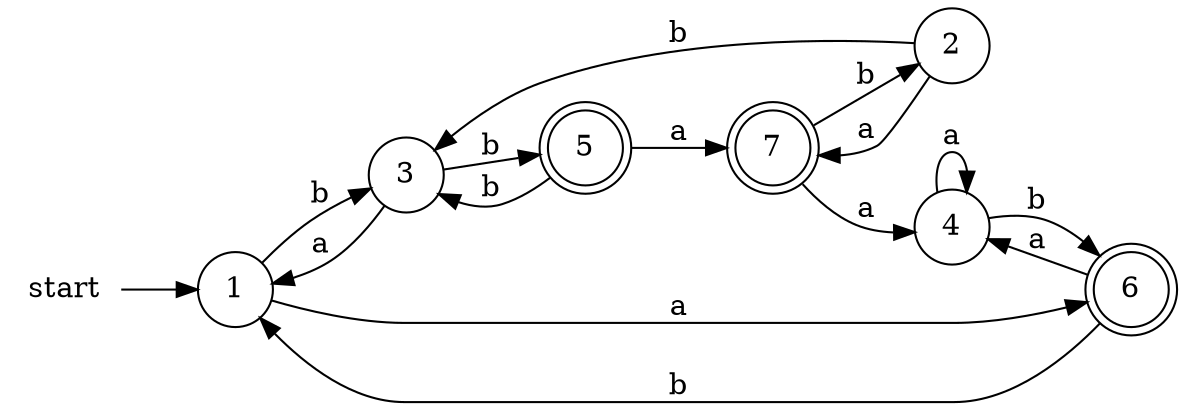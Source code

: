 digraph G{
    rankdir=LR
    start[shape=plaintext]
    1,2,3,4[shape=circle]
    5,6,7[shape=doublecircle]
    start->1
    1->6[label="a"]
    6->1[label="b"]
    1->3[label="b"]
    3->1[label="a"]
    3->5[label="b"]
    5->3[label="b"]
    5->7[label="a"]
    2->3[label="b"]
    2->7[label="a"]
    7->2[label="b"]
    7->4[label="a"]
    4->4[label="a"]
    6->4[label="a"]
    4->6[label="b"]
}